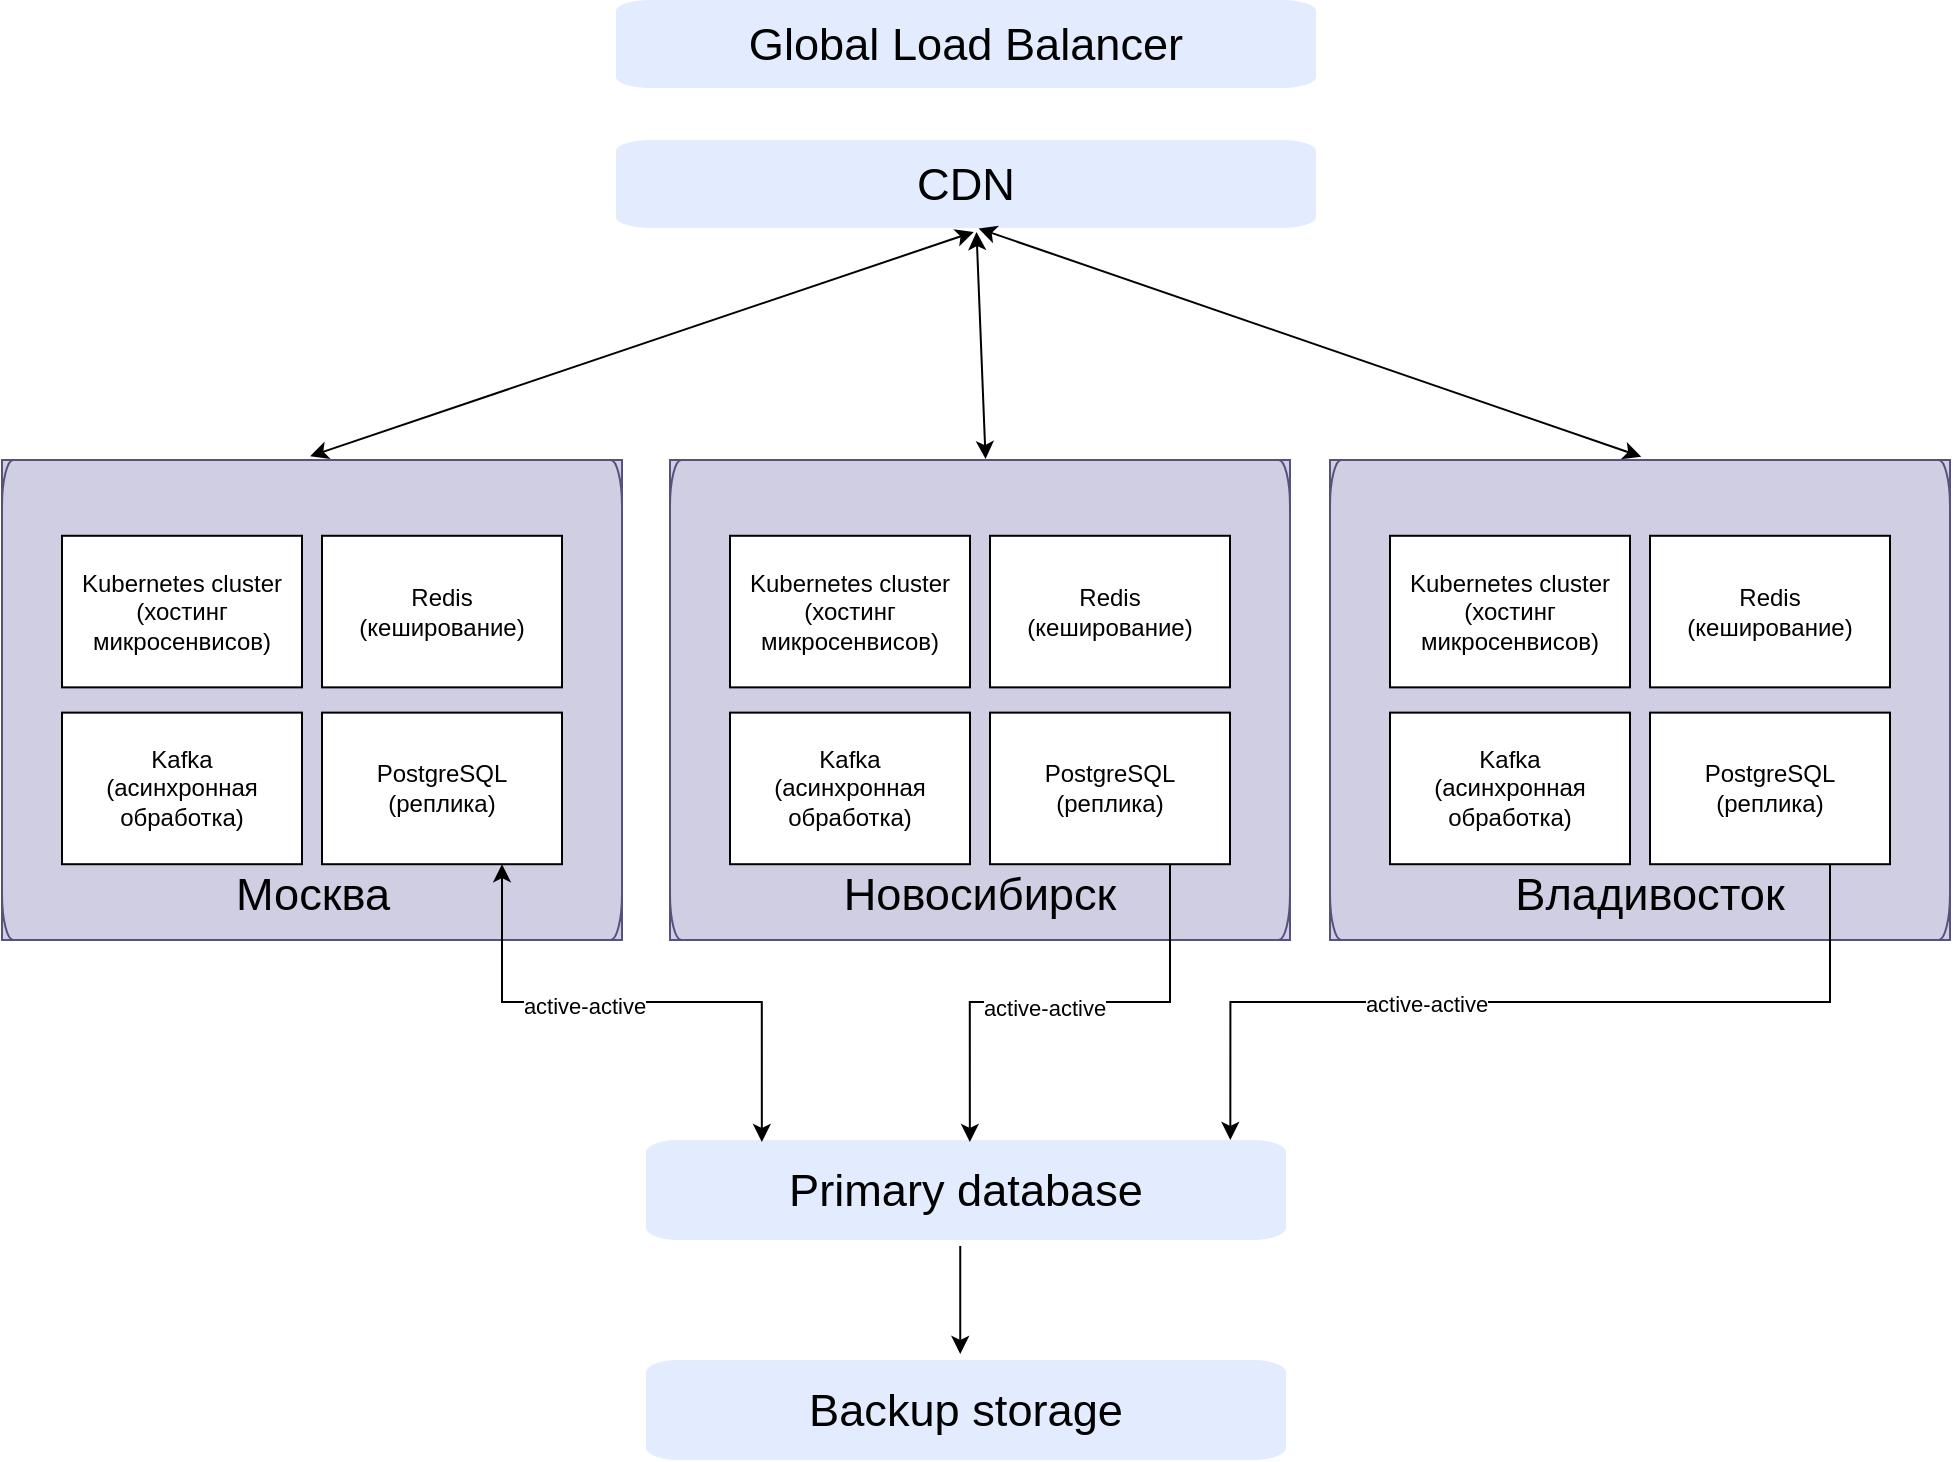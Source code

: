 <mxfile version="24.7.17">
  <diagram name="Page-1" id="AJuB1pZKnc-4aXdDqCv7">
    <mxGraphModel dx="1368" dy="958" grid="1" gridSize="10" guides="1" tooltips="1" connect="1" arrows="1" fold="1" page="1" pageScale="1" pageWidth="827" pageHeight="1169" math="0" shadow="0">
      <root>
        <mxCell id="0" />
        <mxCell id="1" parent="0" />
        <mxCell id="ttsIPFC4K9WC2a3eoAj_-7" value="&lt;div style=&quot;font-size: 1px&quot;&gt;&lt;font style=&quot;font-size:22.58px;font-family:Arial;color:#000000;direction:ltr;letter-spacing:0px;line-height:120%;opacity:1&quot;&gt;Global Load Balancer&lt;br&gt;&lt;/font&gt;&lt;/div&gt;" style="verticalAlign=middle;align=center;overflow=width;vsdxID=5;fillColor=#e3ebff;gradientColor=none;shape=stencil(vVNBDsIgEHwNRwxCjHqu+g9iaUtEaBa09fdSwdpi9dBDb8vOwOwsGcQyW/FaIEqsA3MRjcxdhdgBUSp1JUA6XyF2RCwrDIgSzE3n4VzzjtlVV3PvXmjDPdLdoOQRTrvtavNqnAKXw9mDELkBIhDJaxrJZIy/YRLfbjFvpcVgHHfS6JGu4lAK7GVwoXg5gmwjRP3VjoMpqQcm9tPKs0z0Y6crWcBHqt0PN8tJspXFfmNKdpaBH8tYwML/VPjiE6dCKhXSOMTT+PlWiC47PgE=);strokeColor=none;spacingTop=-3;spacingBottom=-3;spacingLeft=-3;spacingRight=-3;points=[];labelBackgroundColor=none;rounded=0;html=1;whiteSpace=wrap;" vertex="1" parent="1">
          <mxGeometry x="313" y="80" width="350" height="44" as="geometry" />
        </mxCell>
        <mxCell id="ttsIPFC4K9WC2a3eoAj_-8" value="&lt;div style=&quot;font-size: 1px&quot;&gt;&lt;font style=&quot;font-size:22.58px;font-family:Arial;color:#000000;direction:ltr;letter-spacing:0px;line-height:120%;opacity:1&quot;&gt;CDN&lt;br&gt;&lt;/font&gt;&lt;/div&gt;" style="verticalAlign=middle;align=center;overflow=width;vsdxID=5;fillColor=#e3ebff;gradientColor=none;shape=stencil(vVNBDsIgEHwNRwxCjHqu+g9iaUtEaBa09fdSwdpi9dBDb8vOwOwsGcQyW/FaIEqsA3MRjcxdhdgBUSp1JUA6XyF2RCwrDIgSzE3n4VzzjtlVV3PvXmjDPdLdoOQRTrvtavNqnAKXw9mDELkBIhDJaxrJZIy/YRLfbjFvpcVgHHfS6JGu4lAK7GVwoXg5gmwjRP3VjoMpqQcm9tPKs0z0Y6crWcBHqt0PN8tJspXFfmNKdpaBH8tYwML/VPjiE6dCKhXSOMTT+PlWiC47PgE=);strokeColor=none;spacingTop=-3;spacingBottom=-3;spacingLeft=-3;spacingRight=-3;points=[];labelBackgroundColor=none;rounded=0;html=1;whiteSpace=wrap;" vertex="1" parent="1">
          <mxGeometry x="313" y="150" width="350" height="44" as="geometry" />
        </mxCell>
        <mxCell id="ttsIPFC4K9WC2a3eoAj_-9" style="vsdxID=5;fillColor=#d0cee2;strokeColor=#56517e;spacingTop=-3;spacingBottom=-3;spacingLeft=-3;spacingRight=-3;points=[];labelBackgroundColor=none;rounded=0;html=1;whiteSpace=wrap;" vertex="1" parent="1">
          <mxGeometry x="6" y="310" width="310" height="240" as="geometry" />
        </mxCell>
        <mxCell id="ttsIPFC4K9WC2a3eoAj_-10" style="vsdxID=6;fillColor=#d0cee2;shape=stencil(vVPREoIgEPwaHnFQmtJnq/9gEpWJxDkp7e+DoEnDerAZ3467PZa9YxHNu5q1HCWk06DOvBeFrhHdoyQRTc1BaBMhekA0LxXwCtS1Kdy5ZRZpo4u62RsG10dsR0Lu7pSRaPNMHB2WwckUwWPjKKUODi98tHWJAOEBMfEEA2aD6DAozbRQzYRcMqg4Nly4lKyalLqe8zZI+9dJ0YyUZGkU72bJl4ohX4azgpiA279toZRwNqutJfgSf+1kfioryPjtExO8DVYKKZ0/x/VPQ5qUMzM9PAA=);strokeColor=#56517e;spacingTop=-3;spacingBottom=-3;spacingLeft=-3;spacingRight=-3;points=[];labelBackgroundColor=none;rounded=0;html=1;whiteSpace=wrap;" vertex="1" parent="ttsIPFC4K9WC2a3eoAj_-9">
          <mxGeometry width="310" height="240" as="geometry" />
        </mxCell>
        <mxCell id="ttsIPFC4K9WC2a3eoAj_-11" value="&lt;div style=&quot;font-size: 1px&quot;&gt;&lt;font style=&quot;font-size:22.58px;font-family:Arial;color:#000000;direction:ltr;letter-spacing:0px;line-height:120%;opacity:1&quot;&gt;Москва&lt;/font&gt;&lt;/div&gt;" style="verticalAlign=middle;align=center;overflow=width;vsdxID=7;fillColor=none;gradientColor=none;shape=stencil(nZBLDoAgDERP0z3SIyjew0SURgSD+Lu9kMZoXLhwN9O+tukAlrNpJg1SzDH4QW/URgNYgZTkjA4UkwJUgGXng+6DX1zLfmoymdXo17xh5zmRJ6Q42BWCfc2oJfdAr+Yv+AP9Cb7OJ3H/2JG1HNGz/84klThPVCc=);strokeColor=none;points=[];labelBackgroundColor=none;rounded=0;html=1;whiteSpace=wrap;" vertex="1" parent="ttsIPFC4K9WC2a3eoAj_-9">
          <mxGeometry x="94.581" y="196" width="120.838" height="42" as="geometry" />
        </mxCell>
        <mxCell id="ttsIPFC4K9WC2a3eoAj_-12" value="Kubernetes cluster&lt;br&gt;(хостинг микросенвисов)" style="rounded=0;whiteSpace=wrap;html=1;" vertex="1" parent="ttsIPFC4K9WC2a3eoAj_-9">
          <mxGeometry x="30" y="37.895" width="120" height="75.789" as="geometry" />
        </mxCell>
        <mxCell id="ttsIPFC4K9WC2a3eoAj_-13" value="Redis&lt;br&gt;(кеширование)" style="rounded=0;whiteSpace=wrap;html=1;" vertex="1" parent="ttsIPFC4K9WC2a3eoAj_-9">
          <mxGeometry x="160" y="37.895" width="120" height="75.789" as="geometry" />
        </mxCell>
        <mxCell id="ttsIPFC4K9WC2a3eoAj_-14" value="Kafka&lt;br&gt;(асинхронная обработка)" style="rounded=0;whiteSpace=wrap;html=1;" vertex="1" parent="ttsIPFC4K9WC2a3eoAj_-9">
          <mxGeometry x="30" y="126.316" width="120" height="75.789" as="geometry" />
        </mxCell>
        <mxCell id="ttsIPFC4K9WC2a3eoAj_-15" value="PostgreSQL&lt;br&gt;(реплика)" style="rounded=0;whiteSpace=wrap;html=1;" vertex="1" parent="ttsIPFC4K9WC2a3eoAj_-9">
          <mxGeometry x="160" y="126.316" width="120" height="75.789" as="geometry" />
        </mxCell>
        <mxCell id="ttsIPFC4K9WC2a3eoAj_-16" value="&lt;div style=&quot;font-size: 1px&quot;&gt;&lt;font style=&quot;font-size:22.58px;font-family:Arial;color:#000000;direction:ltr;letter-spacing:0px;line-height:120%;opacity:1&quot;&gt;Primary database&lt;/font&gt;&lt;/div&gt;" style="verticalAlign=middle;align=center;overflow=width;vsdxID=5;fillColor=#e3ebff;gradientColor=none;shape=stencil(vVNBDsIgEHwNRwxCjHqu+g9iaUtEaBa09fdSwdpi9dBDb8vOwOwsGcQyW/FaIEqsA3MRjcxdhdgBUSp1JUA6XyF2RCwrDIgSzE3n4VzzjtlVV3PvXmjDPdLdoOQRTrvtavNqnAKXw9mDELkBIhDJaxrJZIy/YRLfbjFvpcVgHHfS6JGu4lAK7GVwoXg5gmwjRP3VjoMpqQcm9tPKs0z0Y6crWcBHqt0PN8tJspXFfmNKdpaBH8tYwML/VPjiE6dCKhXSOMTT+PlWiC47PgE=);strokeColor=none;spacingTop=-3;spacingBottom=-3;spacingLeft=-3;spacingRight=-3;points=[];labelBackgroundColor=none;rounded=0;html=1;whiteSpace=wrap;" vertex="1" parent="1">
          <mxGeometry x="328" y="650" width="320" height="50" as="geometry" />
        </mxCell>
        <mxCell id="ttsIPFC4K9WC2a3eoAj_-17" value="&lt;div style=&quot;font-size: 1px&quot;&gt;&lt;font style=&quot;font-size:22.58px;font-family:Arial;color:#000000;direction:ltr;letter-spacing:0px;line-height:120%;opacity:1&quot;&gt;Backup storage&lt;/font&gt;&lt;/div&gt;" style="verticalAlign=middle;align=center;overflow=width;vsdxID=5;fillColor=#e3ebff;gradientColor=none;shape=stencil(vVNBDsIgEHwNRwxCjHqu+g9iaUtEaBa09fdSwdpi9dBDb8vOwOwsGcQyW/FaIEqsA3MRjcxdhdgBUSp1JUA6XyF2RCwrDIgSzE3n4VzzjtlVV3PvXmjDPdLdoOQRTrvtavNqnAKXw9mDELkBIhDJaxrJZIy/YRLfbjFvpcVgHHfS6JGu4lAK7GVwoXg5gmwjRP3VjoMpqQcm9tPKs0z0Y6crWcBHqt0PN8tJspXFfmNKdpaBH8tYwML/VPjiE6dCKhXSOMTT+PlWiC47PgE=);strokeColor=none;spacingTop=-3;spacingBottom=-3;spacingLeft=-3;spacingRight=-3;points=[];labelBackgroundColor=none;rounded=0;html=1;whiteSpace=wrap;" vertex="1" parent="1">
          <mxGeometry x="328" y="760" width="320" height="50" as="geometry" />
        </mxCell>
        <mxCell id="ttsIPFC4K9WC2a3eoAj_-18" style="vsdxID=5;fillColor=#d0cee2;strokeColor=#56517e;spacingTop=-3;spacingBottom=-3;spacingLeft=-3;spacingRight=-3;points=[];labelBackgroundColor=none;rounded=0;html=1;whiteSpace=wrap;" vertex="1" parent="1">
          <mxGeometry x="340" y="310" width="310" height="240" as="geometry" />
        </mxCell>
        <mxCell id="ttsIPFC4K9WC2a3eoAj_-19" style="vsdxID=6;fillColor=#d0cee2;shape=stencil(vVPREoIgEPwaHnFQmtJnq/9gEpWJxDkp7e+DoEnDerAZ3467PZa9YxHNu5q1HCWk06DOvBeFrhHdoyQRTc1BaBMhekA0LxXwCtS1Kdy5ZRZpo4u62RsG10dsR0Lu7pSRaPNMHB2WwckUwWPjKKUODi98tHWJAOEBMfEEA2aD6DAozbRQzYRcMqg4Nly4lKyalLqe8zZI+9dJ0YyUZGkU72bJl4ohX4azgpiA279toZRwNqutJfgSf+1kfioryPjtExO8DVYKKZ0/x/VPQ5qUMzM9PAA=);strokeColor=#56517e;spacingTop=-3;spacingBottom=-3;spacingLeft=-3;spacingRight=-3;points=[];labelBackgroundColor=none;rounded=0;html=1;whiteSpace=wrap;" vertex="1" parent="ttsIPFC4K9WC2a3eoAj_-18">
          <mxGeometry width="310" height="240" as="geometry" />
        </mxCell>
        <mxCell id="ttsIPFC4K9WC2a3eoAj_-20" value="&lt;div style=&quot;font-size: 1px&quot;&gt;&lt;font style=&quot;font-size:22.58px;font-family:Arial;color:#000000;direction:ltr;letter-spacing:0px;line-height:120%;opacity:1&quot;&gt;Новосибирск&lt;/font&gt;&lt;/div&gt;" style="verticalAlign=middle;align=center;overflow=width;vsdxID=7;fillColor=none;gradientColor=none;shape=stencil(nZBLDoAgDERP0z3SIyjew0SURgSD+Lu9kMZoXLhwN9O+tukAlrNpJg1SzDH4QW/URgNYgZTkjA4UkwJUgGXng+6DX1zLfmoymdXo17xh5zmRJ6Q42BWCfc2oJfdAr+Yv+AP9Cb7OJ3H/2JG1HNGz/84klThPVCc=);strokeColor=none;points=[];labelBackgroundColor=none;rounded=0;html=1;whiteSpace=wrap;" vertex="1" parent="ttsIPFC4K9WC2a3eoAj_-18">
          <mxGeometry x="70" y="196" width="170" height="42" as="geometry" />
        </mxCell>
        <mxCell id="ttsIPFC4K9WC2a3eoAj_-21" value="Kubernetes cluster&lt;br&gt;(хостинг микросенвисов)" style="rounded=0;whiteSpace=wrap;html=1;" vertex="1" parent="ttsIPFC4K9WC2a3eoAj_-18">
          <mxGeometry x="30" y="37.895" width="120" height="75.789" as="geometry" />
        </mxCell>
        <mxCell id="ttsIPFC4K9WC2a3eoAj_-22" value="Redis&lt;br&gt;(кеширование)" style="rounded=0;whiteSpace=wrap;html=1;" vertex="1" parent="ttsIPFC4K9WC2a3eoAj_-18">
          <mxGeometry x="160" y="37.895" width="120" height="75.789" as="geometry" />
        </mxCell>
        <mxCell id="ttsIPFC4K9WC2a3eoAj_-23" value="Kafka&lt;br&gt;(асинхронная обработка)" style="rounded=0;whiteSpace=wrap;html=1;" vertex="1" parent="ttsIPFC4K9WC2a3eoAj_-18">
          <mxGeometry x="30" y="126.316" width="120" height="75.789" as="geometry" />
        </mxCell>
        <mxCell id="ttsIPFC4K9WC2a3eoAj_-24" value="PostgreSQL&lt;br&gt;(реплика)" style="rounded=0;whiteSpace=wrap;html=1;" vertex="1" parent="ttsIPFC4K9WC2a3eoAj_-18">
          <mxGeometry x="160" y="126.316" width="120" height="75.789" as="geometry" />
        </mxCell>
        <mxCell id="ttsIPFC4K9WC2a3eoAj_-25" style="vsdxID=5;fillColor=#d0cee2;strokeColor=#56517e;spacingTop=-3;spacingBottom=-3;spacingLeft=-3;spacingRight=-3;points=[];labelBackgroundColor=none;rounded=0;html=1;whiteSpace=wrap;" vertex="1" parent="1">
          <mxGeometry x="670" y="310" width="310" height="240" as="geometry" />
        </mxCell>
        <mxCell id="ttsIPFC4K9WC2a3eoAj_-26" style="vsdxID=6;fillColor=#d0cee2;shape=stencil(vVPREoIgEPwaHnFQmtJnq/9gEpWJxDkp7e+DoEnDerAZ3467PZa9YxHNu5q1HCWk06DOvBeFrhHdoyQRTc1BaBMhekA0LxXwCtS1Kdy5ZRZpo4u62RsG10dsR0Lu7pSRaPNMHB2WwckUwWPjKKUODi98tHWJAOEBMfEEA2aD6DAozbRQzYRcMqg4Nly4lKyalLqe8zZI+9dJ0YyUZGkU72bJl4ohX4azgpiA279toZRwNqutJfgSf+1kfioryPjtExO8DVYKKZ0/x/VPQ5qUMzM9PAA=);strokeColor=#56517e;spacingTop=-3;spacingBottom=-3;spacingLeft=-3;spacingRight=-3;points=[];labelBackgroundColor=none;rounded=0;html=1;whiteSpace=wrap;" vertex="1" parent="ttsIPFC4K9WC2a3eoAj_-25">
          <mxGeometry width="310" height="240" as="geometry" />
        </mxCell>
        <mxCell id="ttsIPFC4K9WC2a3eoAj_-27" value="&lt;div style=&quot;font-size: 1px&quot;&gt;&lt;font style=&quot;font-size:22.58px;font-family:Arial;color:#000000;direction:ltr;letter-spacing:0px;line-height:120%;opacity:1&quot;&gt;Владивосток&lt;/font&gt;&lt;/div&gt;" style="verticalAlign=middle;align=center;overflow=width;vsdxID=7;fillColor=none;gradientColor=none;shape=stencil(nZBLDoAgDERP0z3SIyjew0SURgSD+Lu9kMZoXLhwN9O+tukAlrNpJg1SzDH4QW/URgNYgZTkjA4UkwJUgGXng+6DX1zLfmoymdXo17xh5zmRJ6Q42BWCfc2oJfdAr+Yv+AP9Cb7OJ3H/2JG1HNGz/84klThPVCc=);strokeColor=none;points=[];labelBackgroundColor=none;rounded=0;html=1;whiteSpace=wrap;" vertex="1" parent="ttsIPFC4K9WC2a3eoAj_-25">
          <mxGeometry x="70" y="196" width="180" height="42" as="geometry" />
        </mxCell>
        <mxCell id="ttsIPFC4K9WC2a3eoAj_-28" value="Kubernetes cluster&lt;br&gt;(хостинг микросенвисов)" style="rounded=0;whiteSpace=wrap;html=1;" vertex="1" parent="ttsIPFC4K9WC2a3eoAj_-25">
          <mxGeometry x="30" y="37.895" width="120" height="75.789" as="geometry" />
        </mxCell>
        <mxCell id="ttsIPFC4K9WC2a3eoAj_-29" value="Redis&lt;br&gt;(кеширование)" style="rounded=0;whiteSpace=wrap;html=1;" vertex="1" parent="ttsIPFC4K9WC2a3eoAj_-25">
          <mxGeometry x="160" y="37.895" width="120" height="75.789" as="geometry" />
        </mxCell>
        <mxCell id="ttsIPFC4K9WC2a3eoAj_-30" value="Kafka&lt;br&gt;(асинхронная обработка)" style="rounded=0;whiteSpace=wrap;html=1;" vertex="1" parent="ttsIPFC4K9WC2a3eoAj_-25">
          <mxGeometry x="30" y="126.316" width="120" height="75.789" as="geometry" />
        </mxCell>
        <mxCell id="ttsIPFC4K9WC2a3eoAj_-31" value="PostgreSQL&lt;br&gt;(реплика)" style="rounded=0;whiteSpace=wrap;html=1;" vertex="1" parent="ttsIPFC4K9WC2a3eoAj_-25">
          <mxGeometry x="160" y="126.316" width="120" height="75.789" as="geometry" />
        </mxCell>
        <mxCell id="ttsIPFC4K9WC2a3eoAj_-34" style="edgeStyle=orthogonalEdgeStyle;rounded=0;orthogonalLoop=1;jettySize=auto;html=1;exitX=0.75;exitY=1;exitDx=0;exitDy=0;entryX=0.181;entryY=0.02;entryDx=0;entryDy=0;entryPerimeter=0;startArrow=classic;startFill=1;" edge="1" parent="1" source="ttsIPFC4K9WC2a3eoAj_-15" target="ttsIPFC4K9WC2a3eoAj_-16">
          <mxGeometry relative="1" as="geometry" />
        </mxCell>
        <mxCell id="ttsIPFC4K9WC2a3eoAj_-55" value="active-active" style="edgeLabel;html=1;align=center;verticalAlign=middle;resizable=0;points=[];" vertex="1" connectable="0" parent="ttsIPFC4K9WC2a3eoAj_-34">
          <mxGeometry x="-0.182" y="-2" relative="1" as="geometry">
            <mxPoint as="offset" />
          </mxGeometry>
        </mxCell>
        <mxCell id="ttsIPFC4K9WC2a3eoAj_-44" style="edgeStyle=orthogonalEdgeStyle;rounded=0;orthogonalLoop=1;jettySize=auto;html=1;exitX=0.75;exitY=1;exitDx=0;exitDy=0;entryX=0.506;entryY=0.02;entryDx=0;entryDy=0;entryPerimeter=0;" edge="1" parent="1" source="ttsIPFC4K9WC2a3eoAj_-24" target="ttsIPFC4K9WC2a3eoAj_-16">
          <mxGeometry relative="1" as="geometry" />
        </mxCell>
        <mxCell id="ttsIPFC4K9WC2a3eoAj_-56" value="active-active" style="edgeLabel;html=1;align=center;verticalAlign=middle;resizable=0;points=[];" vertex="1" connectable="0" parent="ttsIPFC4K9WC2a3eoAj_-44">
          <mxGeometry x="0.105" y="3" relative="1" as="geometry">
            <mxPoint as="offset" />
          </mxGeometry>
        </mxCell>
        <mxCell id="ttsIPFC4K9WC2a3eoAj_-45" style="edgeStyle=orthogonalEdgeStyle;rounded=0;orthogonalLoop=1;jettySize=auto;html=1;exitX=0.75;exitY=1;exitDx=0;exitDy=0;entryX=0.913;entryY=0;entryDx=0;entryDy=0;entryPerimeter=0;" edge="1" parent="1" source="ttsIPFC4K9WC2a3eoAj_-31" target="ttsIPFC4K9WC2a3eoAj_-16">
          <mxGeometry relative="1" as="geometry" />
        </mxCell>
        <mxCell id="ttsIPFC4K9WC2a3eoAj_-57" value="active-active" style="edgeLabel;html=1;align=center;verticalAlign=middle;resizable=0;points=[];" vertex="1" connectable="0" parent="ttsIPFC4K9WC2a3eoAj_-45">
          <mxGeometry x="0.238" y="1" relative="1" as="geometry">
            <mxPoint as="offset" />
          </mxGeometry>
        </mxCell>
        <mxCell id="ttsIPFC4K9WC2a3eoAj_-49" value="" style="endArrow=classic;startArrow=classic;html=1;rounded=0;entryX=0.511;entryY=1.045;entryDx=0;entryDy=0;entryPerimeter=0;exitX=0.497;exitY=-0.008;exitDx=0;exitDy=0;exitPerimeter=0;" edge="1" parent="1" source="ttsIPFC4K9WC2a3eoAj_-10" target="ttsIPFC4K9WC2a3eoAj_-8">
          <mxGeometry width="50" height="50" relative="1" as="geometry">
            <mxPoint x="150" y="240" as="sourcePoint" />
            <mxPoint x="200" y="190" as="targetPoint" />
          </mxGeometry>
        </mxCell>
        <mxCell id="ttsIPFC4K9WC2a3eoAj_-53" value="" style="endArrow=classic;startArrow=classic;html=1;rounded=0;exitX=0.509;exitY=-0.002;exitDx=0;exitDy=0;exitPerimeter=0;entryX=0.515;entryY=1.046;entryDx=0;entryDy=0;entryPerimeter=0;" edge="1" parent="1" source="ttsIPFC4K9WC2a3eoAj_-19" target="ttsIPFC4K9WC2a3eoAj_-8">
          <mxGeometry width="50" height="50" relative="1" as="geometry">
            <mxPoint x="480" y="250" as="sourcePoint" />
            <mxPoint x="530" y="200" as="targetPoint" />
          </mxGeometry>
        </mxCell>
        <mxCell id="ttsIPFC4K9WC2a3eoAj_-54" value="" style="endArrow=classic;startArrow=classic;html=1;rounded=0;entryX=0.518;entryY=1.005;entryDx=0;entryDy=0;entryPerimeter=0;exitX=0.502;exitY=-0.007;exitDx=0;exitDy=0;exitPerimeter=0;" edge="1" parent="1" source="ttsIPFC4K9WC2a3eoAj_-26" target="ttsIPFC4K9WC2a3eoAj_-8">
          <mxGeometry width="50" height="50" relative="1" as="geometry">
            <mxPoint x="670" y="290" as="sourcePoint" />
            <mxPoint x="720" y="240" as="targetPoint" />
          </mxGeometry>
        </mxCell>
        <mxCell id="ttsIPFC4K9WC2a3eoAj_-58" value="" style="endArrow=classic;html=1;rounded=0;entryX=0.491;entryY=-0.06;entryDx=0;entryDy=0;entryPerimeter=0;exitX=0.491;exitY=1.06;exitDx=0;exitDy=0;exitPerimeter=0;" edge="1" parent="1" source="ttsIPFC4K9WC2a3eoAj_-16" target="ttsIPFC4K9WC2a3eoAj_-17">
          <mxGeometry width="50" height="50" relative="1" as="geometry">
            <mxPoint x="270" y="750" as="sourcePoint" />
            <mxPoint x="320" y="700" as="targetPoint" />
          </mxGeometry>
        </mxCell>
      </root>
    </mxGraphModel>
  </diagram>
</mxfile>
